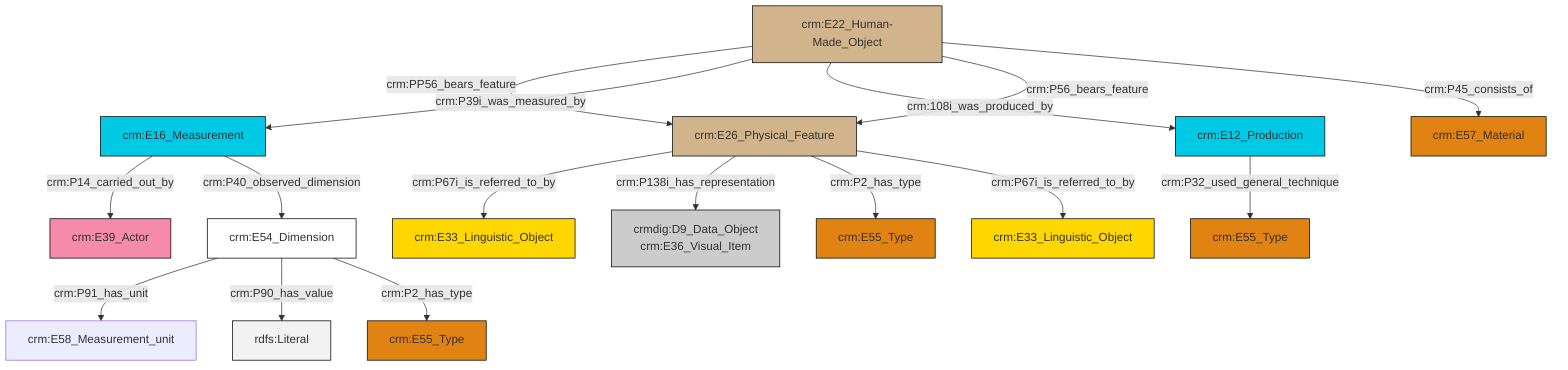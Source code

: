 graph TD
classDef Literal fill:#f2f2f2,stroke:#000000;
classDef CRM_Entity fill:#FFFFFF,stroke:#000000;
classDef Temporal_Entity fill:#00C9E6, stroke:#000000;
classDef Type fill:#E18312, stroke:#000000;
classDef Time-Span fill:#2C9C91, stroke:#000000;
classDef Appellation fill:#FFEB7F, stroke:#000000;
classDef Place fill:#008836, stroke:#000000;
classDef Persistent_Item fill:#B266B2, stroke:#000000;
classDef Conceptual_Object fill:#FFD700, stroke:#000000;
classDef Physical_Thing fill:#D2B48C, stroke:#000000;
classDef Actor fill:#f58aad, stroke:#000000;
classDef PC_Classes fill:#4ce600, stroke:#000000;
classDef Multi fill:#cccccc,stroke:#000000;

4["crm:E54_Dimension"]:::CRM_Entity -->|crm:P91_has_unit| 5["crm:E58_Measurement_unit"]:::Default
6["crm:E26_Physical_Feature"]:::Physical_Thing -->|crm:P67i_is_referred_to_by| 7["crm:E33_Linguistic_Object"]:::Conceptual_Object
6["crm:E26_Physical_Feature"]:::Physical_Thing -->|crm:P138i_has_representation| 8["crmdig:D9_Data_Object<br>crm:E36_Visual_Item"]:::Multi
0["crm:E22_Human-Made_Object"]:::Physical_Thing -->|crm:PP56_bears_feature| 6["crm:E26_Physical_Feature"]:::Physical_Thing
12["crm:E16_Measurement"]:::Temporal_Entity -->|crm:P14_carried_out_by| 16["crm:E39_Actor"]:::Actor
9["crm:E12_Production"]:::Temporal_Entity -->|crm:P32_used_general_technique| 17["crm:E55_Type"]:::Type
0["crm:E22_Human-Made_Object"]:::Physical_Thing -->|crm:P39i_was_measured_by| 12["crm:E16_Measurement"]:::Temporal_Entity
0["crm:E22_Human-Made_Object"]:::Physical_Thing -->|crm:108i_was_produced_by| 9["crm:E12_Production"]:::Temporal_Entity
4["crm:E54_Dimension"]:::CRM_Entity -->|crm:P90_has_value| 23[rdfs:Literal]:::Literal
4["crm:E54_Dimension"]:::CRM_Entity -->|crm:P2_has_type| 24["crm:E55_Type"]:::Type
12["crm:E16_Measurement"]:::Temporal_Entity -->|crm:P40_observed_dimension| 4["crm:E54_Dimension"]:::CRM_Entity
6["crm:E26_Physical_Feature"]:::Physical_Thing -->|crm:P2_has_type| 14["crm:E55_Type"]:::Type
0["crm:E22_Human-Made_Object"]:::Physical_Thing -->|crm:P56_bears_feature| 6["crm:E26_Physical_Feature"]:::Physical_Thing
0["crm:E22_Human-Made_Object"]:::Physical_Thing -->|crm:P45_consists_of| 2["crm:E57_Material"]:::Type
6["crm:E26_Physical_Feature"]:::Physical_Thing -->|crm:P67i_is_referred_to_by| 19["crm:E33_Linguistic_Object"]:::Conceptual_Object